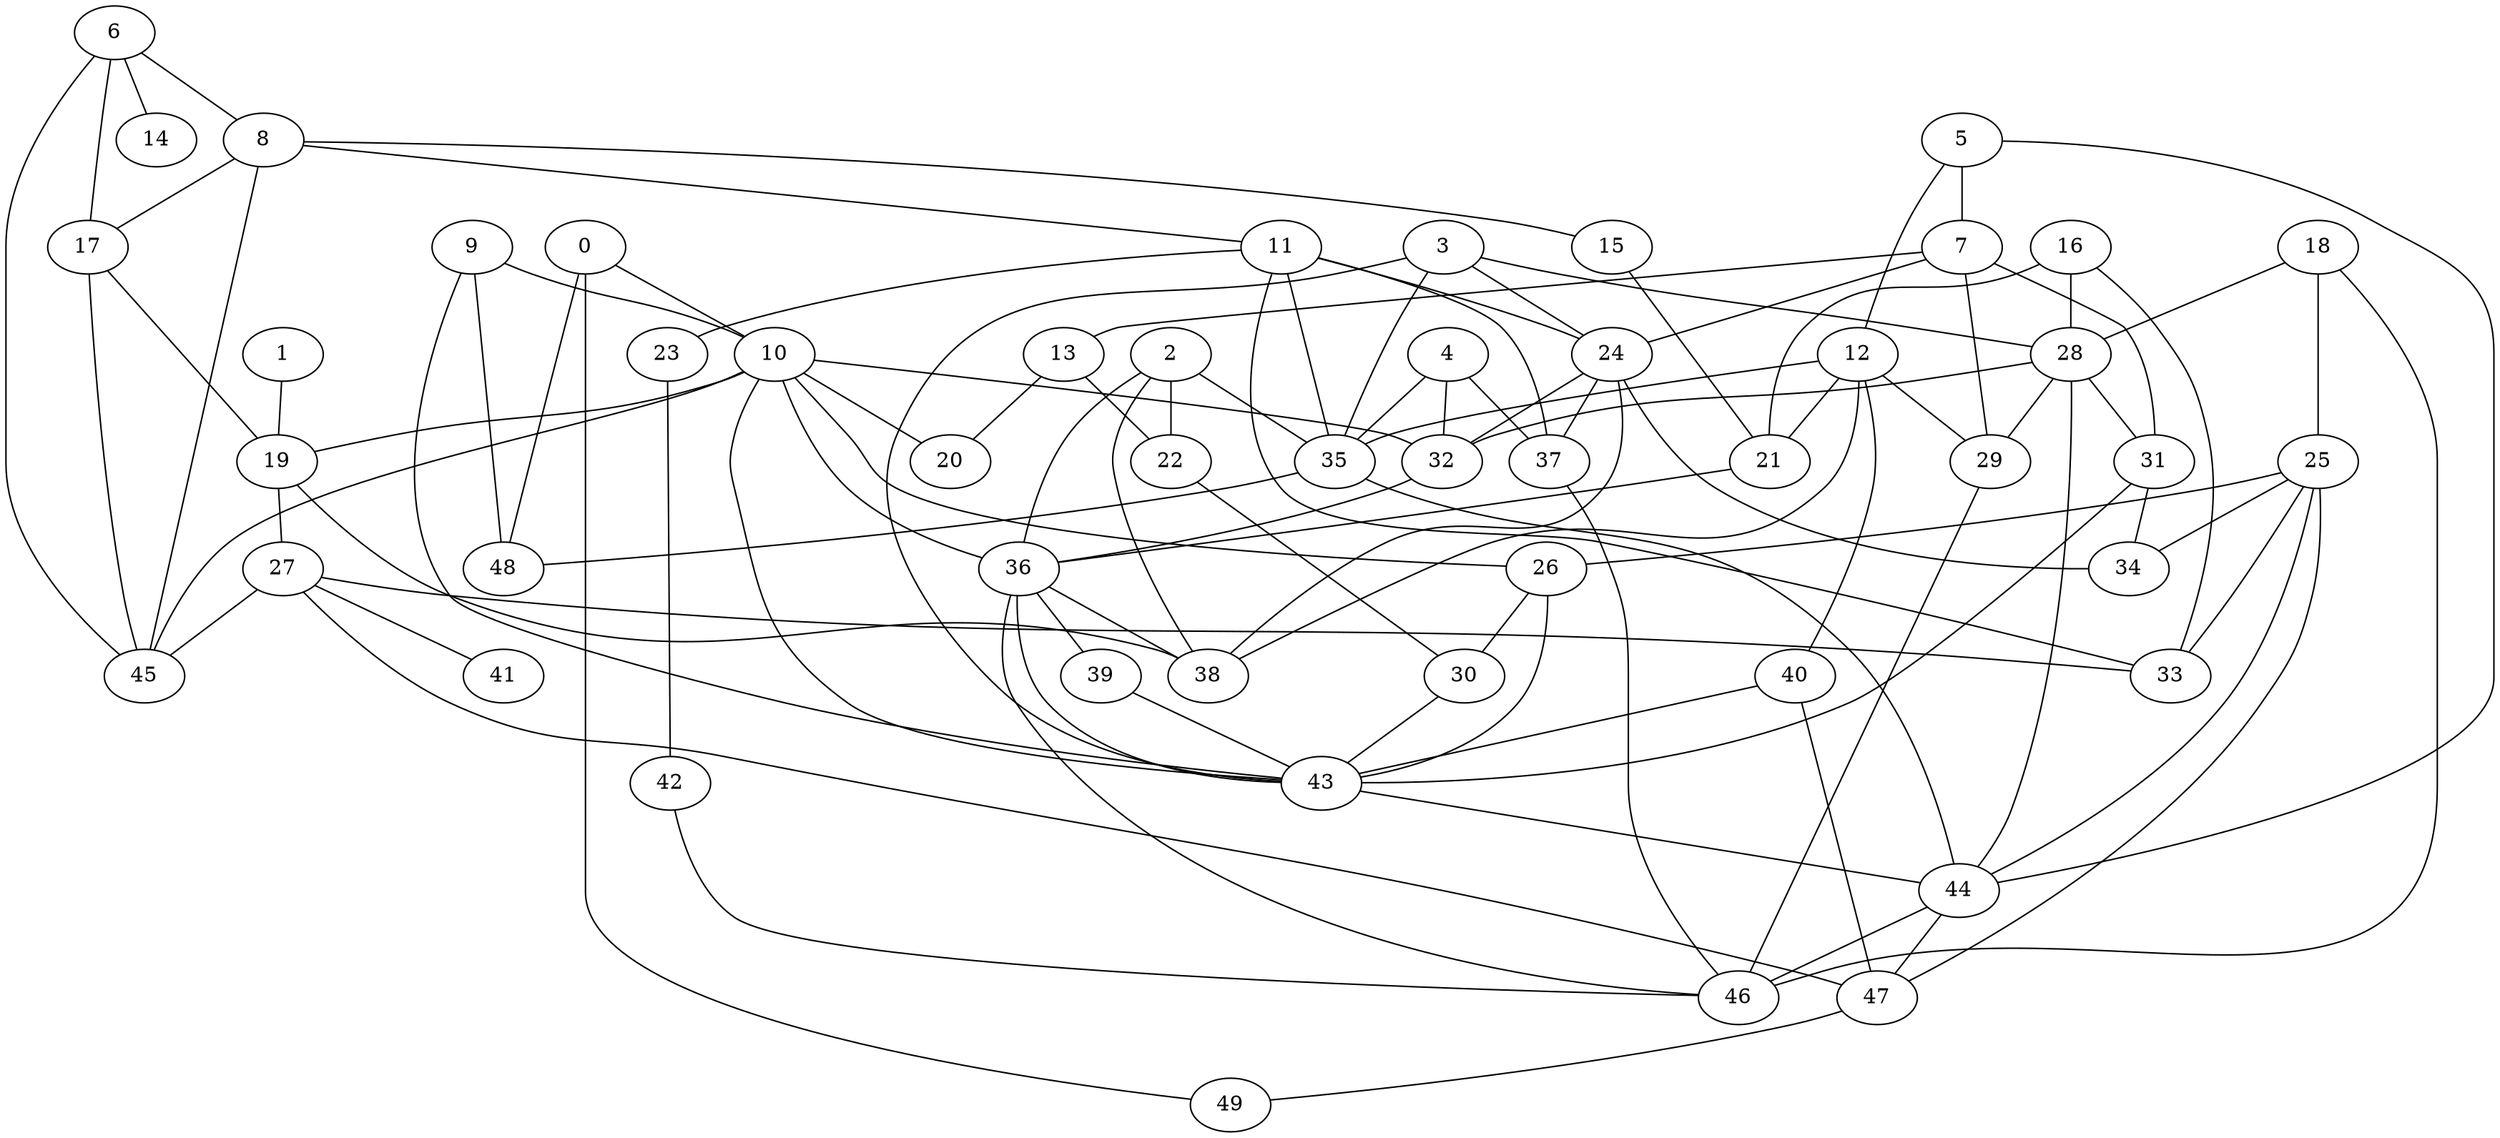 graph network_of_train_stations {
	0 -- 10;
	0 -- 48;
	0 -- 49;
	1 -- 19;
	2 -- 22;
	2 -- 35;
	2 -- 36;
	2 -- 38;
	3 -- 24;
	3 -- 28;
	3 -- 35;
	3 -- 43;
	4 -- 32;
	4 -- 35;
	4 -- 37;
	5 -- 7;
	5 -- 12;
	5 -- 44;
	6 -- 8;
	6 -- 14;
	6 -- 17;
	6 -- 45;
	7 -- 13;
	7 -- 24;
	7 -- 29;
	7 -- 31;
	8 -- 11;
	8 -- 15;
	8 -- 17;
	8 -- 45;
	9 -- 10;
	9 -- 43;
	9 -- 48;
	10 -- 19;
	10 -- 20;
	10 -- 26;
	10 -- 32;
	10 -- 36;
	10 -- 43;
	10 -- 45;
	11 -- 23;
	11 -- 24;
	11 -- 33;
	11 -- 35;
	11 -- 37;
	12 -- 21;
	12 -- 29;
	12 -- 35;
	12 -- 38;
	12 -- 40;
	13 -- 20;
	13 -- 22;
	15 -- 21;
	16 -- 21;
	16 -- 28;
	16 -- 33;
	17 -- 19;
	17 -- 45;
	18 -- 25;
	18 -- 28;
	18 -- 46;
	19 -- 27;
	19 -- 38;
	21 -- 36;
	22 -- 30;
	23 -- 42;
	24 -- 32;
	24 -- 34;
	24 -- 37;
	24 -- 38;
	25 -- 26;
	25 -- 33;
	25 -- 34;
	25 -- 44;
	25 -- 47;
	26 -- 30;
	26 -- 43;
	27 -- 33;
	27 -- 41;
	27 -- 45;
	27 -- 47;
	28 -- 29;
	28 -- 31;
	28 -- 32;
	28 -- 44;
	29 -- 46;
	30 -- 43;
	31 -- 34;
	31 -- 43;
	32 -- 36;
	35 -- 44;
	35 -- 48;
	36 -- 38;
	36 -- 39;
	36 -- 43;
	36 -- 46;
	37 -- 46;
	39 -- 43;
	40 -- 43;
	40 -- 47;
	42 -- 46;
	43 -- 44;
	44 -- 46;
	44 -- 47;
	47 -- 49;
}
